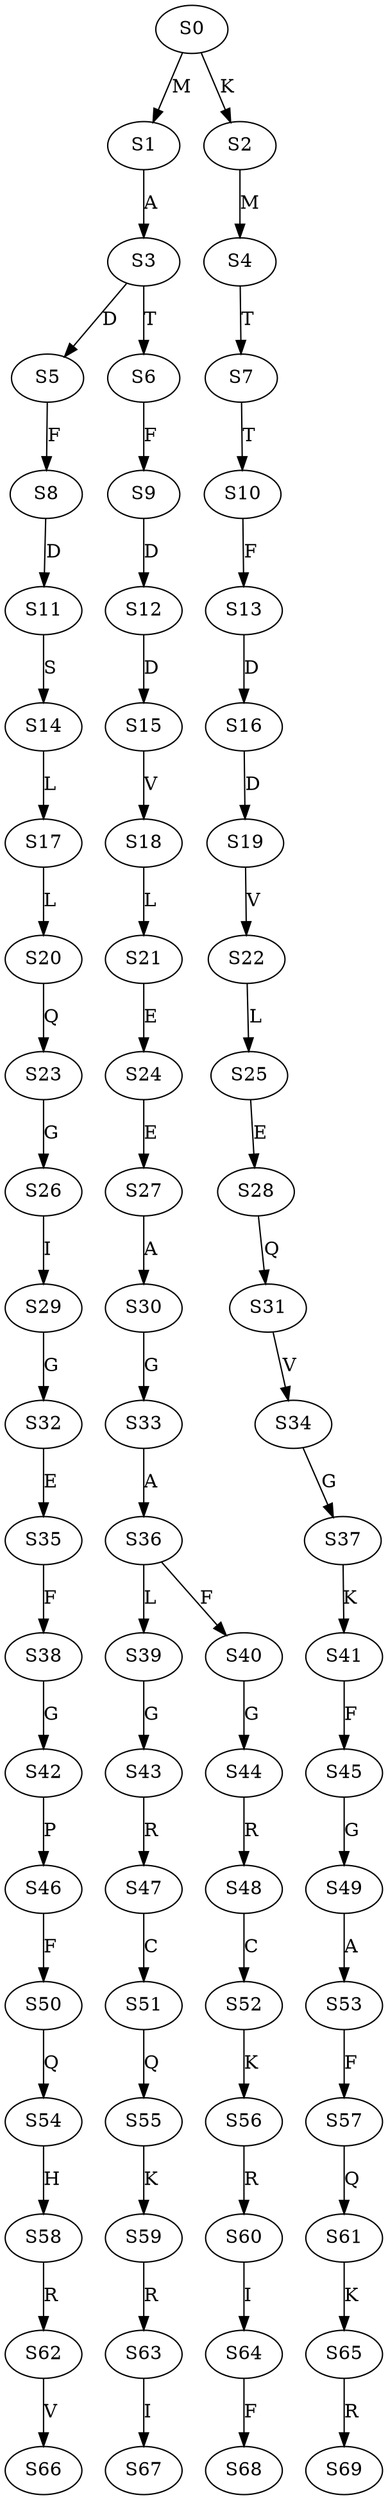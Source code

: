 strict digraph  {
	S0 -> S1 [ label = M ];
	S0 -> S2 [ label = K ];
	S1 -> S3 [ label = A ];
	S2 -> S4 [ label = M ];
	S3 -> S5 [ label = D ];
	S3 -> S6 [ label = T ];
	S4 -> S7 [ label = T ];
	S5 -> S8 [ label = F ];
	S6 -> S9 [ label = F ];
	S7 -> S10 [ label = T ];
	S8 -> S11 [ label = D ];
	S9 -> S12 [ label = D ];
	S10 -> S13 [ label = F ];
	S11 -> S14 [ label = S ];
	S12 -> S15 [ label = D ];
	S13 -> S16 [ label = D ];
	S14 -> S17 [ label = L ];
	S15 -> S18 [ label = V ];
	S16 -> S19 [ label = D ];
	S17 -> S20 [ label = L ];
	S18 -> S21 [ label = L ];
	S19 -> S22 [ label = V ];
	S20 -> S23 [ label = Q ];
	S21 -> S24 [ label = E ];
	S22 -> S25 [ label = L ];
	S23 -> S26 [ label = G ];
	S24 -> S27 [ label = E ];
	S25 -> S28 [ label = E ];
	S26 -> S29 [ label = I ];
	S27 -> S30 [ label = A ];
	S28 -> S31 [ label = Q ];
	S29 -> S32 [ label = G ];
	S30 -> S33 [ label = G ];
	S31 -> S34 [ label = V ];
	S32 -> S35 [ label = E ];
	S33 -> S36 [ label = A ];
	S34 -> S37 [ label = G ];
	S35 -> S38 [ label = F ];
	S36 -> S39 [ label = L ];
	S36 -> S40 [ label = F ];
	S37 -> S41 [ label = K ];
	S38 -> S42 [ label = G ];
	S39 -> S43 [ label = G ];
	S40 -> S44 [ label = G ];
	S41 -> S45 [ label = F ];
	S42 -> S46 [ label = P ];
	S43 -> S47 [ label = R ];
	S44 -> S48 [ label = R ];
	S45 -> S49 [ label = G ];
	S46 -> S50 [ label = F ];
	S47 -> S51 [ label = C ];
	S48 -> S52 [ label = C ];
	S49 -> S53 [ label = A ];
	S50 -> S54 [ label = Q ];
	S51 -> S55 [ label = Q ];
	S52 -> S56 [ label = K ];
	S53 -> S57 [ label = F ];
	S54 -> S58 [ label = H ];
	S55 -> S59 [ label = K ];
	S56 -> S60 [ label = R ];
	S57 -> S61 [ label = Q ];
	S58 -> S62 [ label = R ];
	S59 -> S63 [ label = R ];
	S60 -> S64 [ label = I ];
	S61 -> S65 [ label = K ];
	S62 -> S66 [ label = V ];
	S63 -> S67 [ label = I ];
	S64 -> S68 [ label = F ];
	S65 -> S69 [ label = R ];
}
